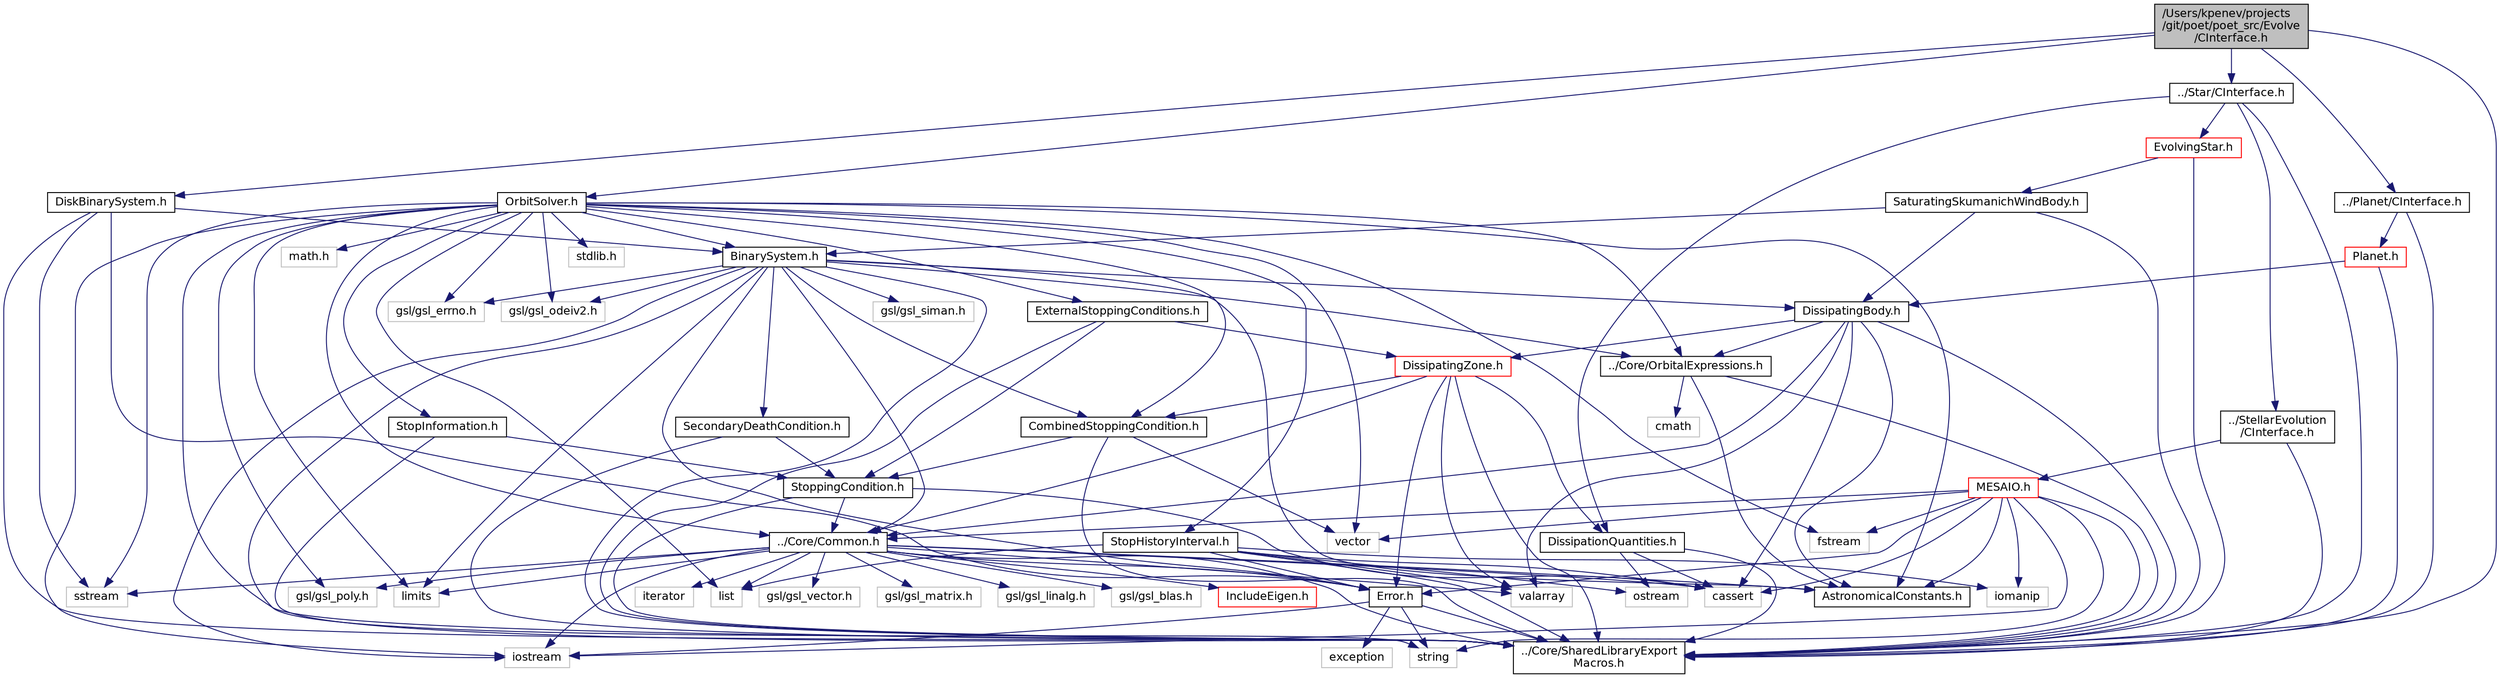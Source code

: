 digraph "/Users/kpenev/projects/git/poet/poet_src/Evolve/CInterface.h"
{
 // INTERACTIVE_SVG=YES
  edge [fontname="Helvetica",fontsize="12",labelfontname="Helvetica",labelfontsize="12"];
  node [fontname="Helvetica",fontsize="12",shape=record];
  Node0 [label="/Users/kpenev/projects\l/git/poet/poet_src/Evolve\l/CInterface.h",height=0.2,width=0.4,color="black", fillcolor="grey75", style="filled", fontcolor="black"];
  Node0 -> Node1 [color="midnightblue",fontsize="12",style="solid",fontname="Helvetica"];
  Node1 [label="../Core/SharedLibraryExport\lMacros.h",height=0.2,width=0.4,color="black", fillcolor="white", style="filled",URL="$SharedLibraryExportMacros_8h_source.html"];
  Node0 -> Node2 [color="midnightblue",fontsize="12",style="solid",fontname="Helvetica"];
  Node2 [label="DiskBinarySystem.h",height=0.2,width=0.4,color="black", fillcolor="white", style="filled",URL="$DiskBinarySystem_8h.html",tooltip="Declares a class of binary systems which start with a disk-locked star which is then released and at ..."];
  Node2 -> Node1 [color="midnightblue",fontsize="12",style="solid",fontname="Helvetica"];
  Node2 -> Node3 [color="midnightblue",fontsize="12",style="solid",fontname="Helvetica"];
  Node3 [label="BinarySystem.h",height=0.2,width=0.4,color="black", fillcolor="white", style="filled",URL="$BinarySystem_8h.html",tooltip="Defines the BinarySystem class. "];
  Node3 -> Node1 [color="midnightblue",fontsize="12",style="solid",fontname="Helvetica"];
  Node3 -> Node4 [color="midnightblue",fontsize="12",style="solid",fontname="Helvetica"];
  Node4 [label="DissipatingBody.h",height=0.2,width=0.4,color="black", fillcolor="white", style="filled",URL="$DissipatingBody_8h.html",tooltip="Declares the DissipatingBody class. "];
  Node4 -> Node1 [color="midnightblue",fontsize="12",style="solid",fontname="Helvetica"];
  Node4 -> Node5 [color="midnightblue",fontsize="12",style="solid",fontname="Helvetica"];
  Node5 [label="DissipatingZone.h",height=0.2,width=0.4,color="red", fillcolor="white", style="filled",URL="$DissipatingZone_8h.html",tooltip="Declares a class representing one zone of a body dissipative to tidal distortions. "];
  Node5 -> Node1 [color="midnightblue",fontsize="12",style="solid",fontname="Helvetica"];
  Node5 -> Node22 [color="midnightblue",fontsize="12",style="solid",fontname="Helvetica"];
  Node22 [label="Error.h",height=0.2,width=0.4,color="black", fillcolor="white", style="filled",URL="$Error_8h.html",tooltip="Defines the exception hierarchy used by this code. "];
  Node22 -> Node1 [color="midnightblue",fontsize="12",style="solid",fontname="Helvetica"];
  Node22 -> Node15 [color="midnightblue",fontsize="12",style="solid",fontname="Helvetica"];
  Node15 [label="iostream",height=0.2,width=0.4,color="grey75", fillcolor="white", style="filled"];
  Node22 -> Node23 [color="midnightblue",fontsize="12",style="solid",fontname="Helvetica"];
  Node23 [label="exception",height=0.2,width=0.4,color="grey75", fillcolor="white", style="filled"];
  Node22 -> Node24 [color="midnightblue",fontsize="12",style="solid",fontname="Helvetica"];
  Node24 [label="string",height=0.2,width=0.4,color="grey75", fillcolor="white", style="filled"];
  Node5 -> Node7 [color="midnightblue",fontsize="12",style="solid",fontname="Helvetica"];
  Node7 [label="DissipationQuantities.h",height=0.2,width=0.4,color="black", fillcolor="white", style="filled",URL="$DissipationQuantities_8h.html",tooltip="Declaration of enumerations of dissipation quantities and derivatives. "];
  Node7 -> Node1 [color="midnightblue",fontsize="12",style="solid",fontname="Helvetica"];
  Node7 -> Node8 [color="midnightblue",fontsize="12",style="solid",fontname="Helvetica"];
  Node8 [label="ostream",height=0.2,width=0.4,color="grey75", fillcolor="white", style="filled"];
  Node7 -> Node9 [color="midnightblue",fontsize="12",style="solid",fontname="Helvetica"];
  Node9 [label="cassert",height=0.2,width=0.4,color="grey75", fillcolor="white", style="filled"];
  Node5 -> Node36 [color="midnightblue",fontsize="12",style="solid",fontname="Helvetica"];
  Node36 [label="CombinedStoppingCondition.h",height=0.2,width=0.4,color="black", fillcolor="white", style="filled",URL="$CombinedStoppingCondition_8h.html",tooltip="Declares a class for a stopping condition that combines other stopping conditions. "];
  Node36 -> Node1 [color="midnightblue",fontsize="12",style="solid",fontname="Helvetica"];
  Node36 -> Node37 [color="midnightblue",fontsize="12",style="solid",fontname="Helvetica"];
  Node37 [label="StoppingCondition.h",height=0.2,width=0.4,color="black", fillcolor="white", style="filled",URL="$StoppingCondition_8h.html",tooltip="Defines the various stopping conditions needed by OrbitSolver. "];
  Node37 -> Node1 [color="midnightblue",fontsize="12",style="solid",fontname="Helvetica"];
  Node37 -> Node10 [color="midnightblue",fontsize="12",style="solid",fontname="Helvetica"];
  Node10 [label="../Core/Common.h",height=0.2,width=0.4,color="black", fillcolor="white", style="filled",URL="$Core_2Common_8h.html",tooltip="Declaration of some general purpose utilities. "];
  Node10 -> Node11 [color="midnightblue",fontsize="12",style="solid",fontname="Helvetica"];
  Node11 [label="list",height=0.2,width=0.4,color="grey75", fillcolor="white", style="filled"];
  Node10 -> Node12 [color="midnightblue",fontsize="12",style="solid",fontname="Helvetica"];
  Node12 [label="valarray",height=0.2,width=0.4,color="grey75", fillcolor="white", style="filled"];
  Node10 -> Node13 [color="midnightblue",fontsize="12",style="solid",fontname="Helvetica"];
  Node13 [label="limits",height=0.2,width=0.4,color="grey75", fillcolor="white", style="filled"];
  Node10 -> Node14 [color="midnightblue",fontsize="12",style="solid",fontname="Helvetica"];
  Node14 [label="sstream",height=0.2,width=0.4,color="grey75", fillcolor="white", style="filled"];
  Node10 -> Node15 [color="midnightblue",fontsize="12",style="solid",fontname="Helvetica"];
  Node10 -> Node16 [color="midnightblue",fontsize="12",style="solid",fontname="Helvetica"];
  Node16 [label="iterator",height=0.2,width=0.4,color="grey75", fillcolor="white", style="filled"];
  Node10 -> Node17 [color="midnightblue",fontsize="12",style="solid",fontname="Helvetica"];
  Node17 [label="gsl/gsl_vector.h",height=0.2,width=0.4,color="grey75", fillcolor="white", style="filled"];
  Node10 -> Node18 [color="midnightblue",fontsize="12",style="solid",fontname="Helvetica"];
  Node18 [label="gsl/gsl_matrix.h",height=0.2,width=0.4,color="grey75", fillcolor="white", style="filled"];
  Node10 -> Node19 [color="midnightblue",fontsize="12",style="solid",fontname="Helvetica"];
  Node19 [label="gsl/gsl_linalg.h",height=0.2,width=0.4,color="grey75", fillcolor="white", style="filled"];
  Node10 -> Node20 [color="midnightblue",fontsize="12",style="solid",fontname="Helvetica"];
  Node20 [label="gsl/gsl_blas.h",height=0.2,width=0.4,color="grey75", fillcolor="white", style="filled"];
  Node10 -> Node21 [color="midnightblue",fontsize="12",style="solid",fontname="Helvetica"];
  Node21 [label="gsl/gsl_poly.h",height=0.2,width=0.4,color="grey75", fillcolor="white", style="filled"];
  Node10 -> Node9 [color="midnightblue",fontsize="12",style="solid",fontname="Helvetica"];
  Node10 -> Node1 [color="midnightblue",fontsize="12",style="solid",fontname="Helvetica"];
  Node10 -> Node22 [color="midnightblue",fontsize="12",style="solid",fontname="Helvetica"];
  Node10 -> Node25 [color="midnightblue",fontsize="12",style="solid",fontname="Helvetica"];
  Node25 [label="AstronomicalConstants.h",height=0.2,width=0.4,color="black", fillcolor="white", style="filled",URL="$AstronomicalConstants_8h.html",tooltip="Defines various astronomical constants. "];
  Node10 -> Node26 [color="midnightblue",fontsize="12",style="solid",fontname="Helvetica"];
  Node26 [label="IncludeEigen.h",height=0.2,width=0.4,color="red", fillcolor="white", style="filled",URL="$IncludeEigen_8h_source.html"];
  Node37 -> Node9 [color="midnightblue",fontsize="12",style="solid",fontname="Helvetica"];
  Node36 -> Node31 [color="midnightblue",fontsize="12",style="solid",fontname="Helvetica"];
  Node31 [label="vector",height=0.2,width=0.4,color="grey75", fillcolor="white", style="filled"];
  Node5 -> Node10 [color="midnightblue",fontsize="12",style="solid",fontname="Helvetica"];
  Node5 -> Node12 [color="midnightblue",fontsize="12",style="solid",fontname="Helvetica"];
  Node4 -> Node40 [color="midnightblue",fontsize="12",style="solid",fontname="Helvetica"];
  Node40 [label="../Core/OrbitalExpressions.h",height=0.2,width=0.4,color="black", fillcolor="white", style="filled",URL="$OrbitalExpressions_8h.html",tooltip="A collection of functions which calculate various quantities for two body orbits. ..."];
  Node40 -> Node1 [color="midnightblue",fontsize="12",style="solid",fontname="Helvetica"];
  Node40 -> Node29 [color="midnightblue",fontsize="12",style="solid",fontname="Helvetica"];
  Node29 [label="cmath",height=0.2,width=0.4,color="grey75", fillcolor="white", style="filled"];
  Node40 -> Node25 [color="midnightblue",fontsize="12",style="solid",fontname="Helvetica"];
  Node4 -> Node25 [color="midnightblue",fontsize="12",style="solid",fontname="Helvetica"];
  Node4 -> Node10 [color="midnightblue",fontsize="12",style="solid",fontname="Helvetica"];
  Node4 -> Node12 [color="midnightblue",fontsize="12",style="solid",fontname="Helvetica"];
  Node4 -> Node9 [color="midnightblue",fontsize="12",style="solid",fontname="Helvetica"];
  Node3 -> Node36 [color="midnightblue",fontsize="12",style="solid",fontname="Helvetica"];
  Node3 -> Node41 [color="midnightblue",fontsize="12",style="solid",fontname="Helvetica"];
  Node41 [label="SecondaryDeathCondition.h",height=0.2,width=0.4,color="black", fillcolor="white", style="filled",URL="$SecondaryDeathCondition_8h.html",tooltip="Declares a stopping condition class monitoring for the death of the secondary object. "];
  Node41 -> Node1 [color="midnightblue",fontsize="12",style="solid",fontname="Helvetica"];
  Node41 -> Node37 [color="midnightblue",fontsize="12",style="solid",fontname="Helvetica"];
  Node3 -> Node25 [color="midnightblue",fontsize="12",style="solid",fontname="Helvetica"];
  Node3 -> Node10 [color="midnightblue",fontsize="12",style="solid",fontname="Helvetica"];
  Node3 -> Node40 [color="midnightblue",fontsize="12",style="solid",fontname="Helvetica"];
  Node3 -> Node22 [color="midnightblue",fontsize="12",style="solid",fontname="Helvetica"];
  Node3 -> Node42 [color="midnightblue",fontsize="12",style="solid",fontname="Helvetica"];
  Node42 [label="gsl/gsl_errno.h",height=0.2,width=0.4,color="grey75", fillcolor="white", style="filled"];
  Node3 -> Node43 [color="midnightblue",fontsize="12",style="solid",fontname="Helvetica"];
  Node43 [label="gsl/gsl_odeiv2.h",height=0.2,width=0.4,color="grey75", fillcolor="white", style="filled"];
  Node3 -> Node44 [color="midnightblue",fontsize="12",style="solid",fontname="Helvetica"];
  Node44 [label="gsl/gsl_siman.h",height=0.2,width=0.4,color="grey75", fillcolor="white", style="filled"];
  Node3 -> Node24 [color="midnightblue",fontsize="12",style="solid",fontname="Helvetica"];
  Node3 -> Node13 [color="midnightblue",fontsize="12",style="solid",fontname="Helvetica"];
  Node3 -> Node15 [color="midnightblue",fontsize="12",style="solid",fontname="Helvetica"];
  Node2 -> Node22 [color="midnightblue",fontsize="12",style="solid",fontname="Helvetica"];
  Node2 -> Node14 [color="midnightblue",fontsize="12",style="solid",fontname="Helvetica"];
  Node0 -> Node45 [color="midnightblue",fontsize="12",style="solid",fontname="Helvetica"];
  Node45 [label="OrbitSolver.h",height=0.2,width=0.4,color="black", fillcolor="white", style="filled",URL="$OrbitSolver_8h.html",tooltip="Defines the OrbitSolver class, the various stopping conditions and a number of other classes used whi..."];
  Node45 -> Node1 [color="midnightblue",fontsize="12",style="solid",fontname="Helvetica"];
  Node45 -> Node25 [color="midnightblue",fontsize="12",style="solid",fontname="Helvetica"];
  Node45 -> Node10 [color="midnightblue",fontsize="12",style="solid",fontname="Helvetica"];
  Node45 -> Node40 [color="midnightblue",fontsize="12",style="solid",fontname="Helvetica"];
  Node45 -> Node3 [color="midnightblue",fontsize="12",style="solid",fontname="Helvetica"];
  Node45 -> Node36 [color="midnightblue",fontsize="12",style="solid",fontname="Helvetica"];
  Node45 -> Node46 [color="midnightblue",fontsize="12",style="solid",fontname="Helvetica"];
  Node46 [label="ExternalStoppingConditions.h",height=0.2,width=0.4,color="black", fillcolor="white", style="filled",URL="$ExternalStoppingConditions_8h.html",tooltip="Users can define any stopping condition they wish the evolution to search for in this file..."];
  Node46 -> Node1 [color="midnightblue",fontsize="12",style="solid",fontname="Helvetica"];
  Node46 -> Node37 [color="midnightblue",fontsize="12",style="solid",fontname="Helvetica"];
  Node46 -> Node5 [color="midnightblue",fontsize="12",style="solid",fontname="Helvetica"];
  Node45 -> Node47 [color="midnightblue",fontsize="12",style="solid",fontname="Helvetica"];
  Node47 [label="StopInformation.h",height=0.2,width=0.4,color="black", fillcolor="white", style="filled",URL="$StopInformation_8h.html",tooltip="Declares the StopInformation class. "];
  Node47 -> Node1 [color="midnightblue",fontsize="12",style="solid",fontname="Helvetica"];
  Node47 -> Node37 [color="midnightblue",fontsize="12",style="solid",fontname="Helvetica"];
  Node45 -> Node48 [color="midnightblue",fontsize="12",style="solid",fontname="Helvetica"];
  Node48 [label="StopHistoryInterval.h",height=0.2,width=0.4,color="black", fillcolor="white", style="filled",URL="$StopHistoryInterval_8h.html",tooltip="Declares the StopHistoryInterval class. "];
  Node48 -> Node1 [color="midnightblue",fontsize="12",style="solid",fontname="Helvetica"];
  Node48 -> Node22 [color="midnightblue",fontsize="12",style="solid",fontname="Helvetica"];
  Node48 -> Node12 [color="midnightblue",fontsize="12",style="solid",fontname="Helvetica"];
  Node48 -> Node11 [color="midnightblue",fontsize="12",style="solid",fontname="Helvetica"];
  Node48 -> Node8 [color="midnightblue",fontsize="12",style="solid",fontname="Helvetica"];
  Node48 -> Node9 [color="midnightblue",fontsize="12",style="solid",fontname="Helvetica"];
  Node48 -> Node33 [color="midnightblue",fontsize="12",style="solid",fontname="Helvetica"];
  Node33 [label="iomanip",height=0.2,width=0.4,color="grey75", fillcolor="white", style="filled"];
  Node45 -> Node49 [color="midnightblue",fontsize="12",style="solid",fontname="Helvetica"];
  Node49 [label="math.h",height=0.2,width=0.4,color="grey75", fillcolor="white", style="filled"];
  Node45 -> Node11 [color="midnightblue",fontsize="12",style="solid",fontname="Helvetica"];
  Node45 -> Node31 [color="midnightblue",fontsize="12",style="solid",fontname="Helvetica"];
  Node45 -> Node50 [color="midnightblue",fontsize="12",style="solid",fontname="Helvetica"];
  Node50 [label="stdlib.h",height=0.2,width=0.4,color="grey75", fillcolor="white", style="filled"];
  Node45 -> Node32 [color="midnightblue",fontsize="12",style="solid",fontname="Helvetica"];
  Node32 [label="fstream",height=0.2,width=0.4,color="grey75", fillcolor="white", style="filled"];
  Node45 -> Node15 [color="midnightblue",fontsize="12",style="solid",fontname="Helvetica"];
  Node45 -> Node43 [color="midnightblue",fontsize="12",style="solid",fontname="Helvetica"];
  Node45 -> Node42 [color="midnightblue",fontsize="12",style="solid",fontname="Helvetica"];
  Node45 -> Node21 [color="midnightblue",fontsize="12",style="solid",fontname="Helvetica"];
  Node45 -> Node14 [color="midnightblue",fontsize="12",style="solid",fontname="Helvetica"];
  Node45 -> Node13 [color="midnightblue",fontsize="12",style="solid",fontname="Helvetica"];
  Node0 -> Node51 [color="midnightblue",fontsize="12",style="solid",fontname="Helvetica"];
  Node51 [label="../Star/CInterface.h",height=0.2,width=0.4,color="black", fillcolor="white", style="filled",URL="$Star_2CInterface_8h.html",tooltip="Declare C-style functions for accessing the functionality of the Star library. "];
  Node51 -> Node52 [color="midnightblue",fontsize="12",style="solid",fontname="Helvetica"];
  Node52 [label="../StellarEvolution\l/CInterface.h",height=0.2,width=0.4,color="black", fillcolor="white", style="filled",URL="$StellarEvolution_2CInterface_8h.html",tooltip="Declare C-style functions for accessing the functionality of the StellarEvolution library..."];
  Node52 -> Node1 [color="midnightblue",fontsize="12",style="solid",fontname="Helvetica"];
  Node52 -> Node53 [color="midnightblue",fontsize="12",style="solid",fontname="Helvetica"];
  Node53 [label="MESAIO.h",height=0.2,width=0.4,color="red", fillcolor="white", style="filled",URL="$MESAIO_8h.html",tooltip="Defines the classes for generating stellar evolution interpolators from the MESA tracks. "];
  Node53 -> Node1 [color="midnightblue",fontsize="12",style="solid",fontname="Helvetica"];
  Node53 -> Node10 [color="midnightblue",fontsize="12",style="solid",fontname="Helvetica"];
  Node53 -> Node25 [color="midnightblue",fontsize="12",style="solid",fontname="Helvetica"];
  Node53 -> Node22 [color="midnightblue",fontsize="12",style="solid",fontname="Helvetica"];
  Node53 -> Node15 [color="midnightblue",fontsize="12",style="solid",fontname="Helvetica"];
  Node53 -> Node33 [color="midnightblue",fontsize="12",style="solid",fontname="Helvetica"];
  Node53 -> Node32 [color="midnightblue",fontsize="12",style="solid",fontname="Helvetica"];
  Node53 -> Node24 [color="midnightblue",fontsize="12",style="solid",fontname="Helvetica"];
  Node53 -> Node9 [color="midnightblue",fontsize="12",style="solid",fontname="Helvetica"];
  Node53 -> Node31 [color="midnightblue",fontsize="12",style="solid",fontname="Helvetica"];
  Node51 -> Node1 [color="midnightblue",fontsize="12",style="solid",fontname="Helvetica"];
  Node51 -> Node80 [color="midnightblue",fontsize="12",style="solid",fontname="Helvetica"];
  Node80 [label="EvolvingStar.h",height=0.2,width=0.4,color="red", fillcolor="white", style="filled",URL="$EvolvingStar_8h.html",tooltip="Declares the class for stars that user pre-tabulated stellar evolution tracks. "];
  Node80 -> Node1 [color="midnightblue",fontsize="12",style="solid",fontname="Helvetica"];
  Node80 -> Node81 [color="midnightblue",fontsize="12",style="solid",fontname="Helvetica"];
  Node81 [label="SaturatingSkumanichWindBody.h",height=0.2,width=0.4,color="black", fillcolor="white", style="filled",URL="$SaturatingSkumanichWindBody_8h.html",tooltip="Decrales a body subject to angular momentum loss . "];
  Node81 -> Node1 [color="midnightblue",fontsize="12",style="solid",fontname="Helvetica"];
  Node81 -> Node4 [color="midnightblue",fontsize="12",style="solid",fontname="Helvetica"];
  Node81 -> Node3 [color="midnightblue",fontsize="12",style="solid",fontname="Helvetica"];
  Node51 -> Node7 [color="midnightblue",fontsize="12",style="solid",fontname="Helvetica"];
  Node0 -> Node90 [color="midnightblue",fontsize="12",style="solid",fontname="Helvetica"];
  Node90 [label="../Planet/CInterface.h",height=0.2,width=0.4,color="black", fillcolor="white", style="filled",URL="$Planet_2CInterface_8h.html",tooltip="Declare C-style functions for working with LockedPlanet instances. "];
  Node90 -> Node1 [color="midnightblue",fontsize="12",style="solid",fontname="Helvetica"];
  Node90 -> Node91 [color="midnightblue",fontsize="12",style="solid",fontname="Helvetica"];
  Node91 [label="Planet.h",height=0.2,width=0.4,color="red", fillcolor="white", style="filled",URL="$Planet_8h.html",tooltip="Declares a class for planets that are always locked to the orbit. "];
  Node91 -> Node1 [color="midnightblue",fontsize="12",style="solid",fontname="Helvetica"];
  Node91 -> Node4 [color="midnightblue",fontsize="12",style="solid",fontname="Helvetica"];
}
